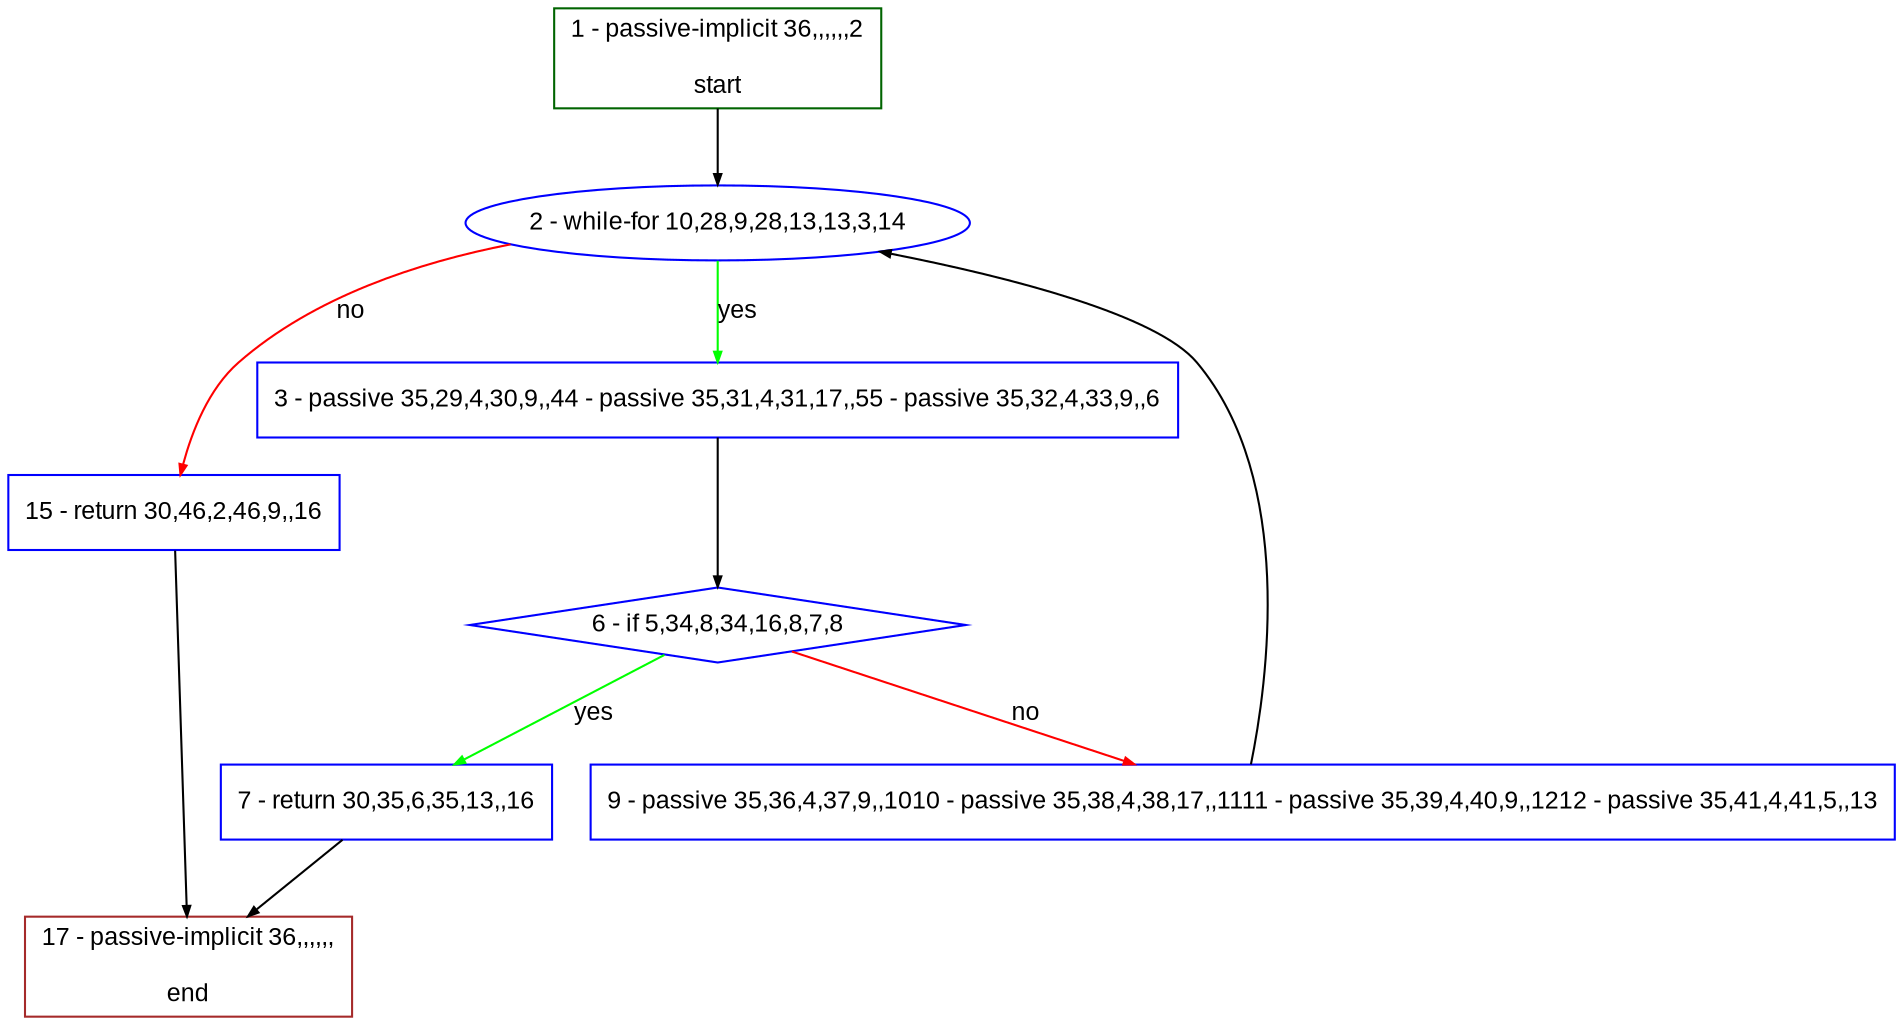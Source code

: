 digraph "" {
  graph [bgcolor="white", fillcolor="#FFFFCC", pack="true", packmode="clust", fontname="Arial", label="", fontsize="12", compound="true", style="rounded,filled"];
  node [node_initialized="no", fillcolor="white", fontname="Arial", label="", color="grey", fontsize="12", fixedsize="false", compound="true", shape="rectangle", style="filled"];
  edge [arrowtail="none", lhead="", fontcolor="black", fontname="Arial", label="", color="black", fontsize="12", arrowhead="normal", arrowsize="0.5", compound="true", ltail="", dir="forward"];
  __N1 [fillcolor="#ffffff", label="2 - while-for 10,28,9,28,13,13,3,14", color="#0000ff", shape="oval", style="filled"];
  __N2 [fillcolor="#ffffff", label="1 - passive-implicit 36,,,,,,2\n\nstart", color="#006400", shape="box", style="filled"];
  __N3 [fillcolor="#ffffff", label="3 - passive 35,29,4,30,9,,44 - passive 35,31,4,31,17,,55 - passive 35,32,4,33,9,,6", color="#0000ff", shape="box", style="filled"];
  __N4 [fillcolor="#ffffff", label="15 - return 30,46,2,46,9,,16", color="#0000ff", shape="box", style="filled"];
  __N5 [fillcolor="#ffffff", label="6 - if 5,34,8,34,16,8,7,8", color="#0000ff", shape="diamond", style="filled"];
  __N6 [fillcolor="#ffffff", label="7 - return 30,35,6,35,13,,16", color="#0000ff", shape="box", style="filled"];
  __N7 [fillcolor="#ffffff", label="9 - passive 35,36,4,37,9,,1010 - passive 35,38,4,38,17,,1111 - passive 35,39,4,40,9,,1212 - passive 35,41,4,41,5,,13", color="#0000ff", shape="box", style="filled"];
  __N8 [fillcolor="#ffffff", label="17 - passive-implicit 36,,,,,,\n\nend", color="#a52a2a", shape="box", style="filled"];
  __N2 -> __N1 [arrowtail="none", color="#000000", label="", arrowhead="normal", dir="forward"];
  __N1 -> __N3 [arrowtail="none", color="#00ff00", label="yes", arrowhead="normal", dir="forward"];
  __N1 -> __N4 [arrowtail="none", color="#ff0000", label="no", arrowhead="normal", dir="forward"];
  __N3 -> __N5 [arrowtail="none", color="#000000", label="", arrowhead="normal", dir="forward"];
  __N5 -> __N6 [arrowtail="none", color="#00ff00", label="yes", arrowhead="normal", dir="forward"];
  __N5 -> __N7 [arrowtail="none", color="#ff0000", label="no", arrowhead="normal", dir="forward"];
  __N6 -> __N8 [arrowtail="none", color="#000000", label="", arrowhead="normal", dir="forward"];
  __N7 -> __N1 [arrowtail="none", color="#000000", label="", arrowhead="normal", dir="forward"];
  __N4 -> __N8 [arrowtail="none", color="#000000", label="", arrowhead="normal", dir="forward"];
}
